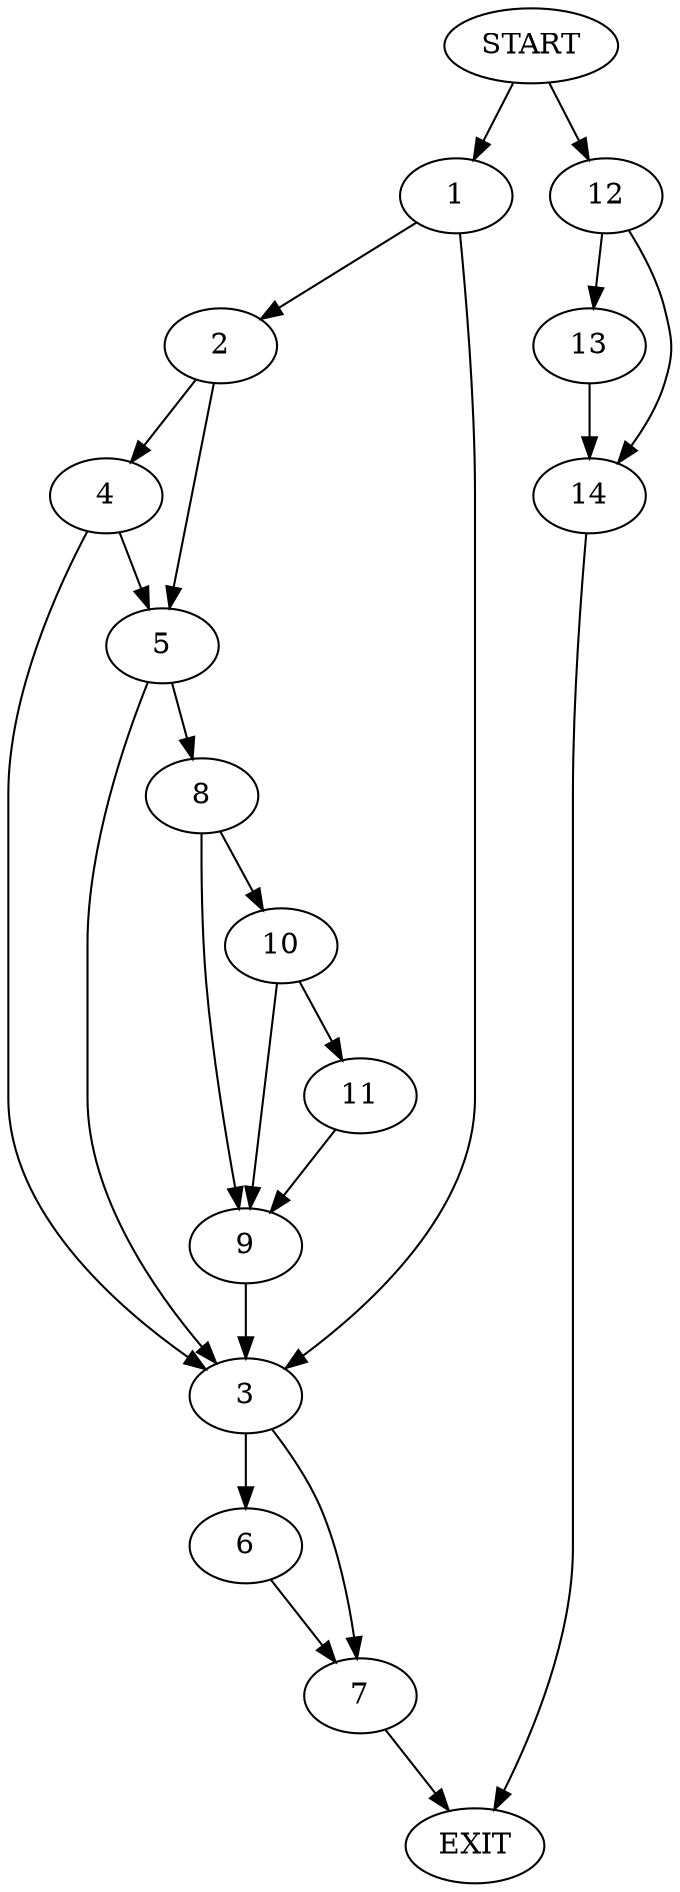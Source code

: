 digraph {
0 [label="START"]
15 [label="EXIT"]
0 -> 1
1 -> 2
1 -> 3
2 -> 4
2 -> 5
3 -> 6
3 -> 7
4 -> 3
4 -> 5
5 -> 8
5 -> 3
8 -> 9
8 -> 10
10 -> 9
10 -> 11
9 -> 3
11 -> 9
0 -> 12
12 -> 13
12 -> 14
13 -> 14
14 -> 15
6 -> 7
7 -> 15
}
